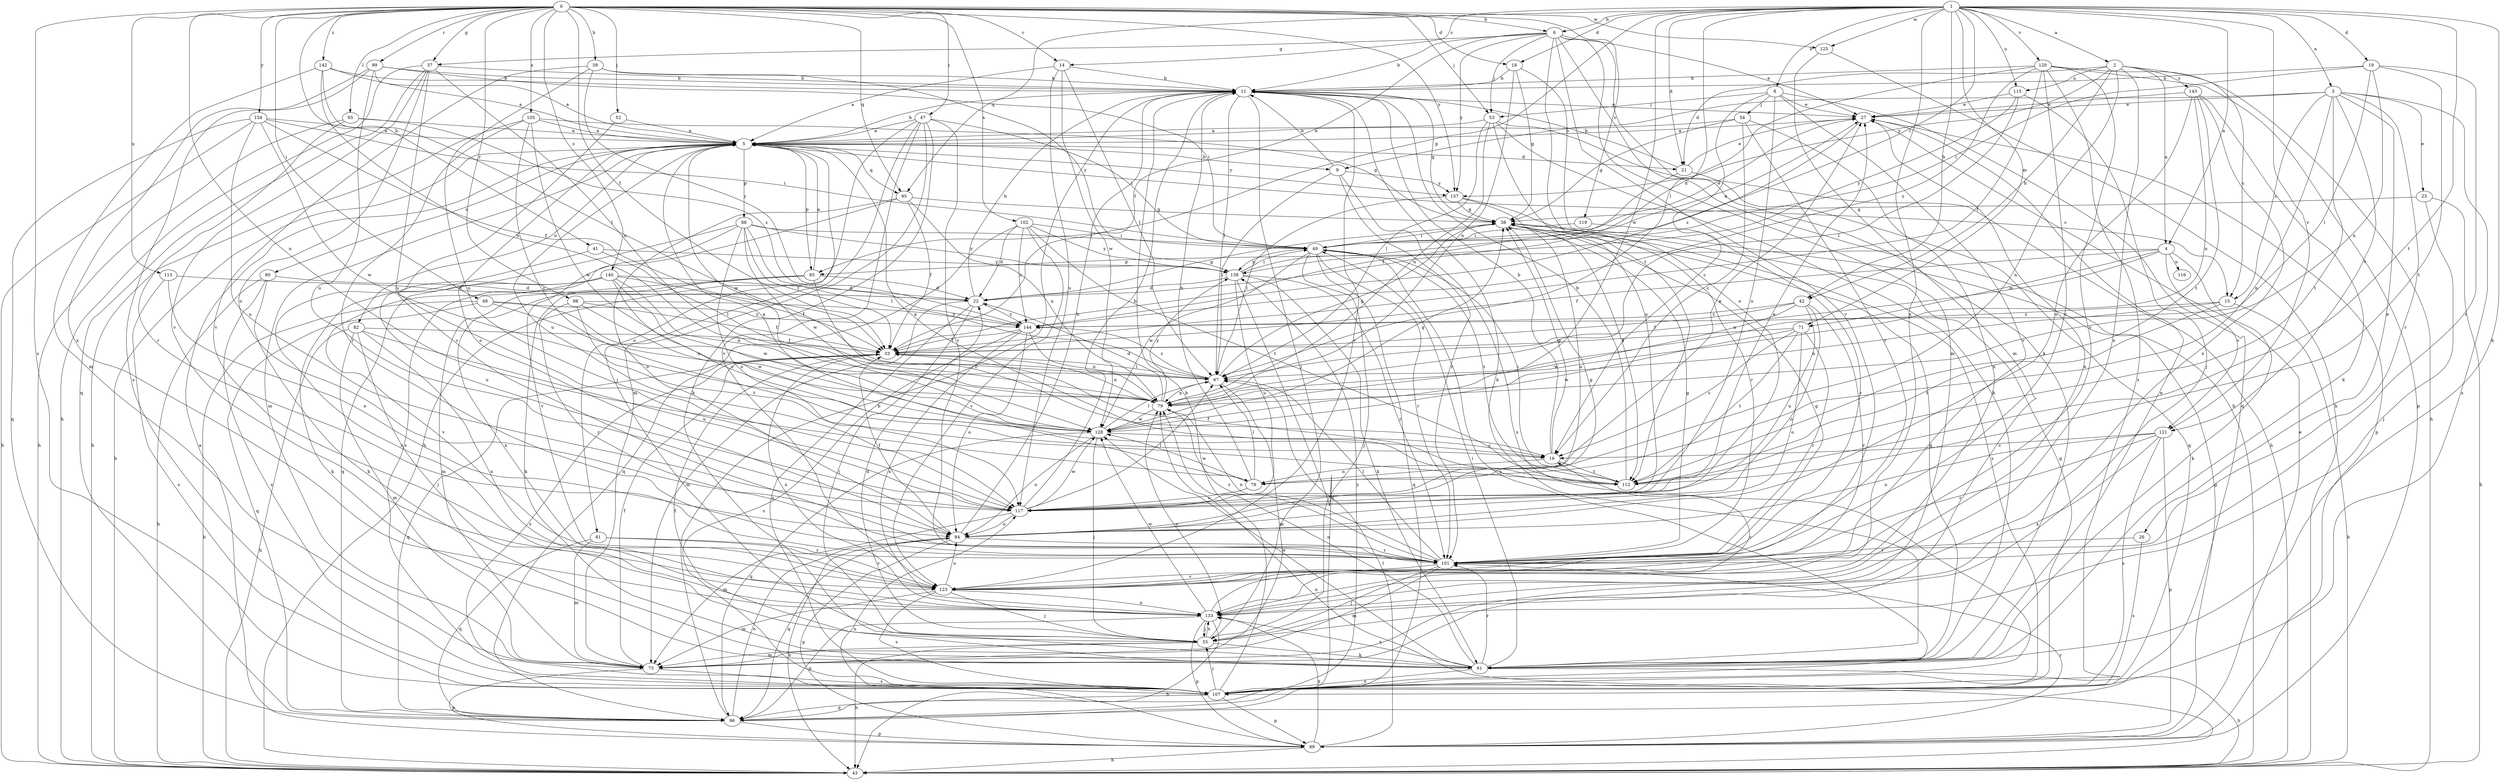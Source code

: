 strict digraph  {
0;
1;
2;
3;
4;
5;
6;
8;
9;
11;
14;
15;
16;
18;
19;
21;
22;
23;
26;
27;
33;
37;
38;
39;
41;
42;
43;
47;
48;
49;
52;
53;
54;
55;
61;
65;
67;
71;
73;
78;
79;
80;
81;
82;
84;
85;
88;
89;
95;
96;
98;
99;
101;
102;
105;
107;
112;
113;
115;
116;
117;
119;
120;
121;
123;
125;
128;
133;
134;
137;
138;
140;
142;
143;
144;
0 -> 6  [label=b];
0 -> 14  [label=c];
0 -> 18  [label=d];
0 -> 33  [label=f];
0 -> 37  [label=g];
0 -> 39  [label=h];
0 -> 41  [label=h];
0 -> 47  [label=i];
0 -> 48  [label=i];
0 -> 52  [label=j];
0 -> 53  [label=j];
0 -> 65  [label=l];
0 -> 78  [label=n];
0 -> 95  [label=q];
0 -> 98  [label=r];
0 -> 99  [label=r];
0 -> 102  [label=s];
0 -> 105  [label=s];
0 -> 107  [label=s];
0 -> 113  [label=u];
0 -> 119  [label=v];
0 -> 125  [label=w];
0 -> 134  [label=y];
0 -> 137  [label=y];
0 -> 140  [label=z];
0 -> 142  [label=z];
1 -> 2  [label=a];
1 -> 3  [label=a];
1 -> 4  [label=a];
1 -> 6  [label=b];
1 -> 8  [label=b];
1 -> 14  [label=c];
1 -> 18  [label=d];
1 -> 19  [label=d];
1 -> 21  [label=d];
1 -> 42  [label=h];
1 -> 49  [label=i];
1 -> 61  [label=k];
1 -> 67  [label=l];
1 -> 71  [label=m];
1 -> 85  [label=p];
1 -> 95  [label=q];
1 -> 112  [label=t];
1 -> 115  [label=u];
1 -> 120  [label=v];
1 -> 121  [label=v];
1 -> 125  [label=w];
1 -> 128  [label=w];
1 -> 133  [label=x];
2 -> 4  [label=a];
2 -> 15  [label=c];
2 -> 21  [label=d];
2 -> 42  [label=h];
2 -> 78  [label=n];
2 -> 115  [label=u];
2 -> 133  [label=x];
2 -> 137  [label=y];
2 -> 143  [label=z];
3 -> 9  [label=b];
3 -> 15  [label=c];
3 -> 23  [label=e];
3 -> 26  [label=e];
3 -> 27  [label=e];
3 -> 78  [label=n];
3 -> 101  [label=r];
3 -> 107  [label=s];
3 -> 112  [label=t];
3 -> 121  [label=v];
4 -> 33  [label=f];
4 -> 61  [label=k];
4 -> 71  [label=m];
4 -> 79  [label=n];
4 -> 85  [label=p];
4 -> 116  [label=u];
4 -> 121  [label=v];
5 -> 9  [label=b];
5 -> 11  [label=b];
5 -> 15  [label=c];
5 -> 21  [label=d];
5 -> 43  [label=h];
5 -> 73  [label=m];
5 -> 80  [label=o];
5 -> 81  [label=o];
5 -> 82  [label=o];
5 -> 84  [label=o];
5 -> 85  [label=p];
5 -> 88  [label=p];
5 -> 95  [label=q];
5 -> 117  [label=u];
5 -> 128  [label=w];
5 -> 137  [label=y];
6 -> 11  [label=b];
6 -> 27  [label=e];
6 -> 33  [label=f];
6 -> 37  [label=g];
6 -> 43  [label=h];
6 -> 53  [label=j];
6 -> 61  [label=k];
6 -> 73  [label=m];
6 -> 112  [label=t];
6 -> 123  [label=v];
6 -> 137  [label=y];
8 -> 16  [label=c];
8 -> 27  [label=e];
8 -> 53  [label=j];
8 -> 54  [label=j];
8 -> 96  [label=q];
8 -> 117  [label=u];
8 -> 123  [label=v];
9 -> 11  [label=b];
9 -> 67  [label=l];
9 -> 101  [label=r];
9 -> 107  [label=s];
9 -> 137  [label=y];
11 -> 27  [label=e];
11 -> 38  [label=g];
11 -> 55  [label=j];
11 -> 61  [label=k];
11 -> 67  [label=l];
11 -> 123  [label=v];
14 -> 5  [label=a];
14 -> 11  [label=b];
14 -> 67  [label=l];
14 -> 117  [label=u];
14 -> 128  [label=w];
15 -> 43  [label=h];
15 -> 79  [label=n];
15 -> 112  [label=t];
15 -> 144  [label=z];
16 -> 11  [label=b];
16 -> 38  [label=g];
16 -> 112  [label=t];
16 -> 78  [label=n];
18 -> 11  [label=b];
18 -> 38  [label=g];
18 -> 79  [label=n];
18 -> 84  [label=o];
19 -> 11  [label=b];
19 -> 49  [label=i];
19 -> 67  [label=l];
19 -> 79  [label=n];
19 -> 101  [label=r];
19 -> 112  [label=t];
21 -> 11  [label=b];
21 -> 27  [label=e];
21 -> 33  [label=f];
21 -> 96  [label=q];
22 -> 11  [label=b];
22 -> 38  [label=g];
22 -> 55  [label=j];
22 -> 73  [label=m];
22 -> 107  [label=s];
22 -> 144  [label=z];
23 -> 38  [label=g];
23 -> 43  [label=h];
23 -> 55  [label=j];
26 -> 101  [label=r];
26 -> 107  [label=s];
27 -> 5  [label=a];
27 -> 89  [label=p];
27 -> 144  [label=z];
33 -> 67  [label=l];
33 -> 79  [label=n];
33 -> 96  [label=q];
33 -> 107  [label=s];
33 -> 133  [label=x];
37 -> 11  [label=b];
37 -> 43  [label=h];
37 -> 79  [label=n];
37 -> 84  [label=o];
37 -> 96  [label=q];
37 -> 117  [label=u];
37 -> 123  [label=v];
38 -> 49  [label=i];
38 -> 107  [label=s];
38 -> 117  [label=u];
39 -> 11  [label=b];
39 -> 117  [label=u];
39 -> 123  [label=v];
39 -> 138  [label=y];
39 -> 144  [label=z];
41 -> 67  [label=l];
41 -> 117  [label=u];
41 -> 138  [label=y];
42 -> 33  [label=f];
42 -> 84  [label=o];
42 -> 117  [label=u];
42 -> 123  [label=v];
42 -> 128  [label=w];
42 -> 144  [label=z];
43 -> 79  [label=n];
47 -> 5  [label=a];
47 -> 43  [label=h];
47 -> 49  [label=i];
47 -> 55  [label=j];
47 -> 61  [label=k];
47 -> 73  [label=m];
47 -> 101  [label=r];
47 -> 123  [label=v];
48 -> 43  [label=h];
48 -> 67  [label=l];
48 -> 79  [label=n];
48 -> 96  [label=q];
48 -> 144  [label=z];
49 -> 27  [label=e];
49 -> 55  [label=j];
49 -> 96  [label=q];
49 -> 101  [label=r];
49 -> 107  [label=s];
49 -> 112  [label=t];
49 -> 128  [label=w];
49 -> 138  [label=y];
52 -> 5  [label=a];
52 -> 101  [label=r];
53 -> 5  [label=a];
53 -> 43  [label=h];
53 -> 61  [label=k];
53 -> 67  [label=l];
53 -> 79  [label=n];
53 -> 117  [label=u];
54 -> 5  [label=a];
54 -> 16  [label=c];
54 -> 38  [label=g];
54 -> 101  [label=r];
54 -> 133  [label=x];
55 -> 22  [label=d];
55 -> 43  [label=h];
55 -> 61  [label=k];
55 -> 73  [label=m];
55 -> 79  [label=n];
55 -> 133  [label=x];
61 -> 27  [label=e];
61 -> 33  [label=f];
61 -> 38  [label=g];
61 -> 43  [label=h];
61 -> 49  [label=i];
61 -> 79  [label=n];
61 -> 101  [label=r];
61 -> 107  [label=s];
61 -> 128  [label=w];
61 -> 133  [label=x];
65 -> 5  [label=a];
65 -> 43  [label=h];
65 -> 101  [label=r];
65 -> 144  [label=z];
67 -> 38  [label=g];
67 -> 73  [label=m];
67 -> 79  [label=n];
67 -> 144  [label=z];
71 -> 16  [label=c];
71 -> 33  [label=f];
71 -> 84  [label=o];
71 -> 101  [label=r];
71 -> 112  [label=t];
71 -> 128  [label=w];
73 -> 33  [label=f];
73 -> 89  [label=p];
73 -> 107  [label=s];
78 -> 5  [label=a];
78 -> 11  [label=b];
78 -> 27  [label=e];
78 -> 67  [label=l];
78 -> 117  [label=u];
78 -> 128  [label=w];
79 -> 22  [label=d];
79 -> 101  [label=r];
79 -> 128  [label=w];
79 -> 138  [label=y];
80 -> 22  [label=d];
80 -> 43  [label=h];
80 -> 61  [label=k];
80 -> 107  [label=s];
81 -> 73  [label=m];
81 -> 96  [label=q];
81 -> 101  [label=r];
81 -> 123  [label=v];
82 -> 33  [label=f];
82 -> 43  [label=h];
82 -> 55  [label=j];
82 -> 73  [label=m];
82 -> 117  [label=u];
82 -> 133  [label=x];
84 -> 11  [label=b];
84 -> 33  [label=f];
84 -> 38  [label=g];
84 -> 43  [label=h];
84 -> 89  [label=p];
84 -> 96  [label=q];
84 -> 101  [label=r];
85 -> 5  [label=a];
85 -> 16  [label=c];
85 -> 22  [label=d];
85 -> 61  [label=k];
85 -> 73  [label=m];
85 -> 133  [label=x];
88 -> 33  [label=f];
88 -> 49  [label=i];
88 -> 67  [label=l];
88 -> 96  [label=q];
88 -> 117  [label=u];
88 -> 123  [label=v];
88 -> 128  [label=w];
88 -> 138  [label=y];
89 -> 5  [label=a];
89 -> 27  [label=e];
89 -> 38  [label=g];
89 -> 43  [label=h];
89 -> 67  [label=l];
89 -> 101  [label=r];
89 -> 117  [label=u];
89 -> 133  [label=x];
95 -> 33  [label=f];
95 -> 38  [label=g];
95 -> 79  [label=n];
95 -> 84  [label=o];
95 -> 107  [label=s];
96 -> 11  [label=b];
96 -> 84  [label=o];
96 -> 89  [label=p];
98 -> 33  [label=f];
98 -> 101  [label=r];
98 -> 112  [label=t];
98 -> 128  [label=w];
98 -> 144  [label=z];
99 -> 5  [label=a];
99 -> 11  [label=b];
99 -> 49  [label=i];
99 -> 107  [label=s];
99 -> 117  [label=u];
99 -> 133  [label=x];
101 -> 38  [label=g];
101 -> 55  [label=j];
101 -> 67  [label=l];
101 -> 73  [label=m];
101 -> 79  [label=n];
101 -> 123  [label=v];
102 -> 22  [label=d];
102 -> 49  [label=i];
102 -> 96  [label=q];
102 -> 112  [label=t];
102 -> 123  [label=v];
102 -> 138  [label=y];
102 -> 144  [label=z];
105 -> 5  [label=a];
105 -> 16  [label=c];
105 -> 38  [label=g];
105 -> 43  [label=h];
105 -> 101  [label=r];
105 -> 128  [label=w];
107 -> 11  [label=b];
107 -> 38  [label=g];
107 -> 55  [label=j];
107 -> 89  [label=p];
107 -> 96  [label=q];
107 -> 138  [label=y];
112 -> 5  [label=a];
112 -> 11  [label=b];
112 -> 33  [label=f];
112 -> 49  [label=i];
113 -> 22  [label=d];
113 -> 84  [label=o];
113 -> 107  [label=s];
115 -> 27  [label=e];
115 -> 55  [label=j];
115 -> 67  [label=l];
115 -> 138  [label=y];
117 -> 11  [label=b];
117 -> 27  [label=e];
117 -> 67  [label=l];
117 -> 73  [label=m];
117 -> 84  [label=o];
117 -> 128  [label=w];
119 -> 49  [label=i];
119 -> 101  [label=r];
120 -> 11  [label=b];
120 -> 22  [label=d];
120 -> 33  [label=f];
120 -> 43  [label=h];
120 -> 89  [label=p];
120 -> 101  [label=r];
120 -> 107  [label=s];
120 -> 123  [label=v];
120 -> 144  [label=z];
121 -> 16  [label=c];
121 -> 84  [label=o];
121 -> 89  [label=p];
121 -> 101  [label=r];
121 -> 107  [label=s];
121 -> 133  [label=x];
123 -> 38  [label=g];
123 -> 55  [label=j];
123 -> 73  [label=m];
123 -> 84  [label=o];
123 -> 107  [label=s];
123 -> 133  [label=x];
125 -> 43  [label=h];
125 -> 73  [label=m];
128 -> 16  [label=c];
128 -> 38  [label=g];
128 -> 55  [label=j];
128 -> 67  [label=l];
128 -> 84  [label=o];
128 -> 96  [label=q];
133 -> 16  [label=c];
133 -> 27  [label=e];
133 -> 43  [label=h];
133 -> 55  [label=j];
133 -> 89  [label=p];
133 -> 96  [label=q];
133 -> 128  [label=w];
134 -> 5  [label=a];
134 -> 33  [label=f];
134 -> 43  [label=h];
134 -> 49  [label=i];
134 -> 96  [label=q];
134 -> 117  [label=u];
134 -> 128  [label=w];
137 -> 38  [label=g];
137 -> 67  [label=l];
137 -> 101  [label=r];
137 -> 112  [label=t];
138 -> 22  [label=d];
138 -> 27  [label=e];
138 -> 49  [label=i];
138 -> 61  [label=k];
138 -> 96  [label=q];
138 -> 101  [label=r];
138 -> 117  [label=u];
140 -> 16  [label=c];
140 -> 22  [label=d];
140 -> 33  [label=f];
140 -> 61  [label=k];
140 -> 79  [label=n];
140 -> 123  [label=v];
140 -> 128  [label=w];
140 -> 133  [label=x];
142 -> 5  [label=a];
142 -> 11  [label=b];
142 -> 67  [label=l];
142 -> 73  [label=m];
142 -> 79  [label=n];
143 -> 27  [label=e];
143 -> 61  [label=k];
143 -> 79  [label=n];
143 -> 84  [label=o];
143 -> 112  [label=t];
143 -> 133  [label=x];
144 -> 33  [label=f];
144 -> 79  [label=n];
144 -> 84  [label=o];
144 -> 107  [label=s];
144 -> 133  [label=x];
}
